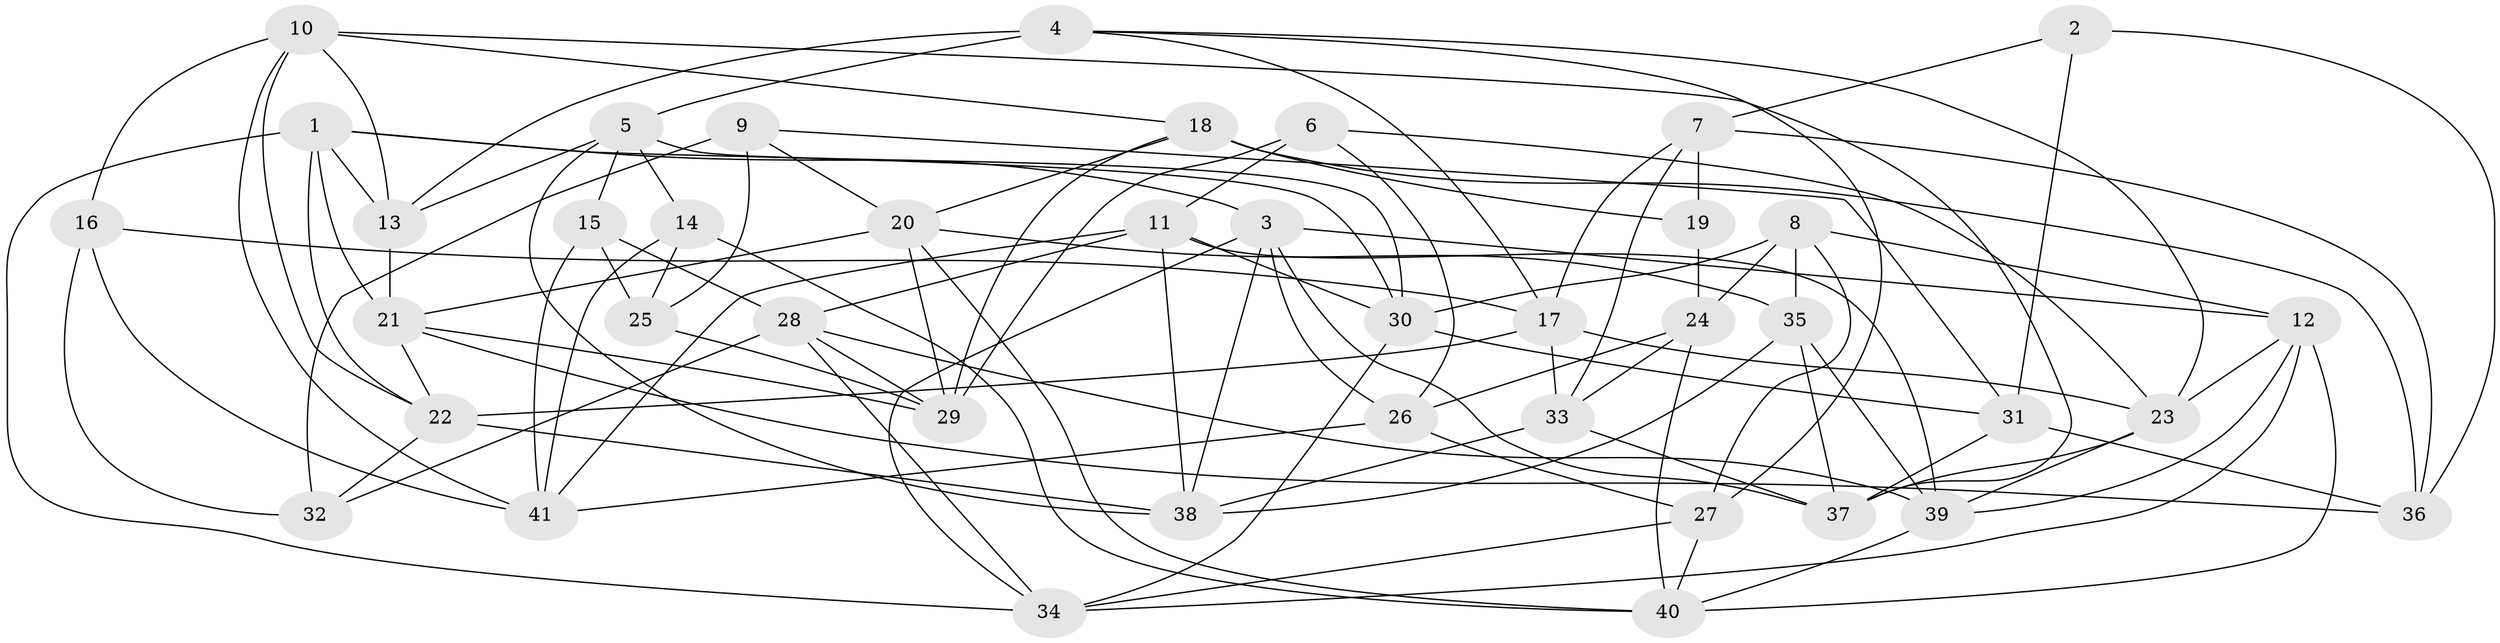 // original degree distribution, {4: 1.0}
// Generated by graph-tools (version 1.1) at 2025/26/03/09/25 03:26:59]
// undirected, 41 vertices, 107 edges
graph export_dot {
graph [start="1"]
  node [color=gray90,style=filled];
  1;
  2;
  3;
  4;
  5;
  6;
  7;
  8;
  9;
  10;
  11;
  12;
  13;
  14;
  15;
  16;
  17;
  18;
  19;
  20;
  21;
  22;
  23;
  24;
  25;
  26;
  27;
  28;
  29;
  30;
  31;
  32;
  33;
  34;
  35;
  36;
  37;
  38;
  39;
  40;
  41;
  1 -- 3 [weight=1.0];
  1 -- 13 [weight=1.0];
  1 -- 21 [weight=1.0];
  1 -- 22 [weight=1.0];
  1 -- 30 [weight=1.0];
  1 -- 34 [weight=1.0];
  2 -- 7 [weight=1.0];
  2 -- 31 [weight=2.0];
  2 -- 36 [weight=1.0];
  3 -- 12 [weight=1.0];
  3 -- 26 [weight=1.0];
  3 -- 34 [weight=1.0];
  3 -- 37 [weight=1.0];
  3 -- 38 [weight=1.0];
  4 -- 5 [weight=1.0];
  4 -- 13 [weight=2.0];
  4 -- 17 [weight=1.0];
  4 -- 23 [weight=1.0];
  4 -- 27 [weight=1.0];
  5 -- 13 [weight=1.0];
  5 -- 14 [weight=1.0];
  5 -- 15 [weight=1.0];
  5 -- 30 [weight=1.0];
  5 -- 38 [weight=1.0];
  6 -- 11 [weight=1.0];
  6 -- 23 [weight=1.0];
  6 -- 26 [weight=1.0];
  6 -- 29 [weight=1.0];
  7 -- 17 [weight=1.0];
  7 -- 19 [weight=2.0];
  7 -- 33 [weight=1.0];
  7 -- 36 [weight=1.0];
  8 -- 12 [weight=1.0];
  8 -- 24 [weight=1.0];
  8 -- 27 [weight=1.0];
  8 -- 30 [weight=1.0];
  8 -- 35 [weight=2.0];
  9 -- 20 [weight=1.0];
  9 -- 25 [weight=1.0];
  9 -- 31 [weight=1.0];
  9 -- 32 [weight=3.0];
  10 -- 13 [weight=1.0];
  10 -- 16 [weight=1.0];
  10 -- 18 [weight=1.0];
  10 -- 22 [weight=1.0];
  10 -- 37 [weight=1.0];
  10 -- 41 [weight=1.0];
  11 -- 28 [weight=1.0];
  11 -- 30 [weight=1.0];
  11 -- 38 [weight=1.0];
  11 -- 39 [weight=1.0];
  11 -- 41 [weight=1.0];
  12 -- 23 [weight=1.0];
  12 -- 34 [weight=1.0];
  12 -- 39 [weight=1.0];
  12 -- 40 [weight=1.0];
  13 -- 21 [weight=1.0];
  14 -- 25 [weight=3.0];
  14 -- 40 [weight=1.0];
  14 -- 41 [weight=1.0];
  15 -- 25 [weight=1.0];
  15 -- 28 [weight=1.0];
  15 -- 41 [weight=1.0];
  16 -- 17 [weight=1.0];
  16 -- 32 [weight=1.0];
  16 -- 41 [weight=1.0];
  17 -- 22 [weight=1.0];
  17 -- 23 [weight=1.0];
  17 -- 33 [weight=1.0];
  18 -- 19 [weight=1.0];
  18 -- 20 [weight=1.0];
  18 -- 29 [weight=1.0];
  18 -- 36 [weight=2.0];
  19 -- 24 [weight=1.0];
  20 -- 21 [weight=1.0];
  20 -- 29 [weight=1.0];
  20 -- 35 [weight=1.0];
  20 -- 40 [weight=1.0];
  21 -- 22 [weight=1.0];
  21 -- 29 [weight=1.0];
  21 -- 36 [weight=1.0];
  22 -- 32 [weight=1.0];
  22 -- 38 [weight=1.0];
  23 -- 37 [weight=1.0];
  23 -- 39 [weight=1.0];
  24 -- 26 [weight=1.0];
  24 -- 33 [weight=2.0];
  24 -- 40 [weight=1.0];
  25 -- 29 [weight=1.0];
  26 -- 27 [weight=2.0];
  26 -- 41 [weight=1.0];
  27 -- 34 [weight=1.0];
  27 -- 40 [weight=1.0];
  28 -- 29 [weight=1.0];
  28 -- 32 [weight=1.0];
  28 -- 34 [weight=1.0];
  28 -- 39 [weight=1.0];
  30 -- 31 [weight=1.0];
  30 -- 34 [weight=1.0];
  31 -- 36 [weight=1.0];
  31 -- 37 [weight=1.0];
  33 -- 37 [weight=1.0];
  33 -- 38 [weight=1.0];
  35 -- 37 [weight=1.0];
  35 -- 38 [weight=1.0];
  35 -- 39 [weight=1.0];
  39 -- 40 [weight=1.0];
}
